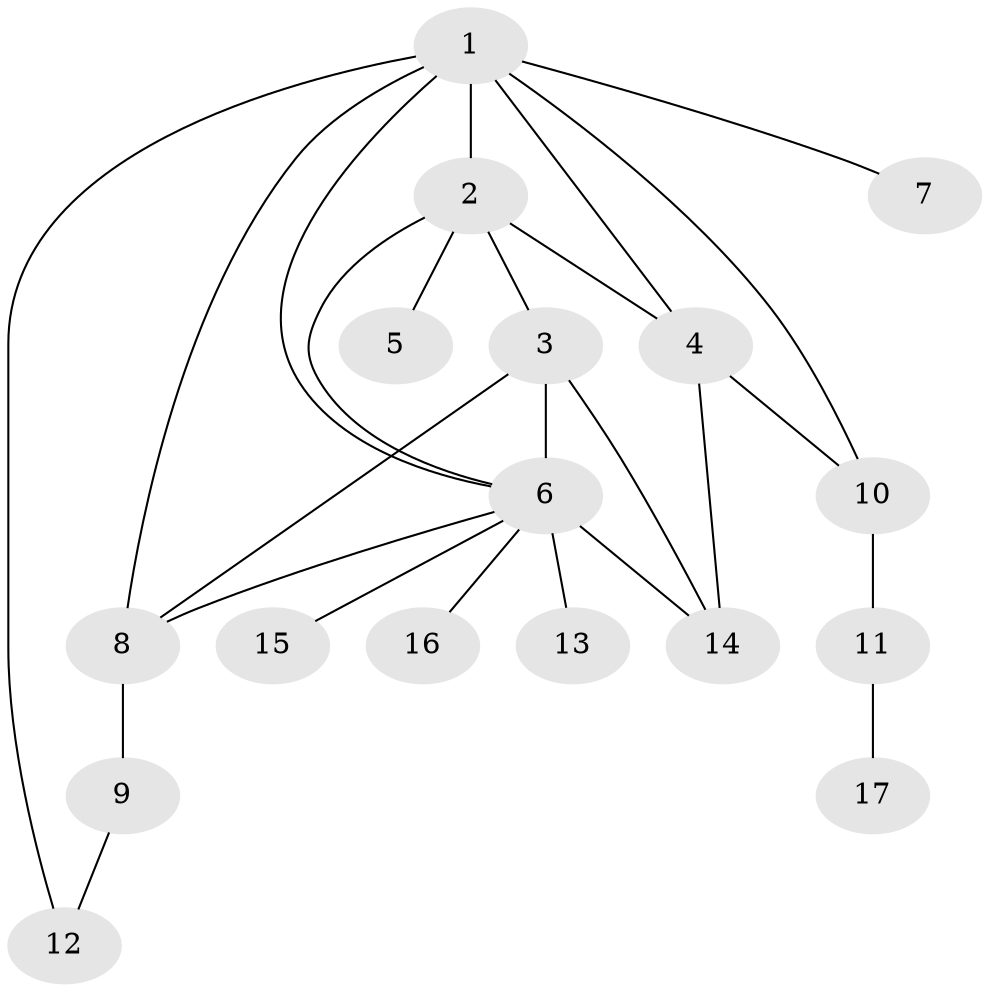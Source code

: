 // original degree distribution, {10: 0.03571428571428571, 8: 0.017857142857142856, 21: 0.017857142857142856, 6: 0.03571428571428571, 2: 0.23214285714285715, 4: 0.03571428571428571, 1: 0.5357142857142857, 5: 0.017857142857142856, 3: 0.07142857142857142}
// Generated by graph-tools (version 1.1) at 2025/50/03/04/25 22:50:13]
// undirected, 17 vertices, 25 edges
graph export_dot {
  node [color=gray90,style=filled];
  1;
  2;
  3;
  4;
  5;
  6;
  7;
  8;
  9;
  10;
  11;
  12;
  13;
  14;
  15;
  16;
  17;
  1 -- 2 [weight=1.0];
  1 -- 4 [weight=1.0];
  1 -- 6 [weight=1.0];
  1 -- 7 [weight=1.0];
  1 -- 8 [weight=1.0];
  1 -- 10 [weight=1.0];
  1 -- 12 [weight=1.0];
  2 -- 3 [weight=1.0];
  2 -- 4 [weight=1.0];
  2 -- 5 [weight=1.0];
  2 -- 6 [weight=1.0];
  3 -- 6 [weight=14.0];
  3 -- 8 [weight=1.0];
  3 -- 14 [weight=3.0];
  4 -- 10 [weight=1.0];
  4 -- 14 [weight=1.0];
  6 -- 8 [weight=1.0];
  6 -- 13 [weight=2.0];
  6 -- 14 [weight=1.0];
  6 -- 15 [weight=3.0];
  6 -- 16 [weight=1.0];
  8 -- 9 [weight=1.0];
  9 -- 12 [weight=1.0];
  10 -- 11 [weight=6.0];
  11 -- 17 [weight=1.0];
}
